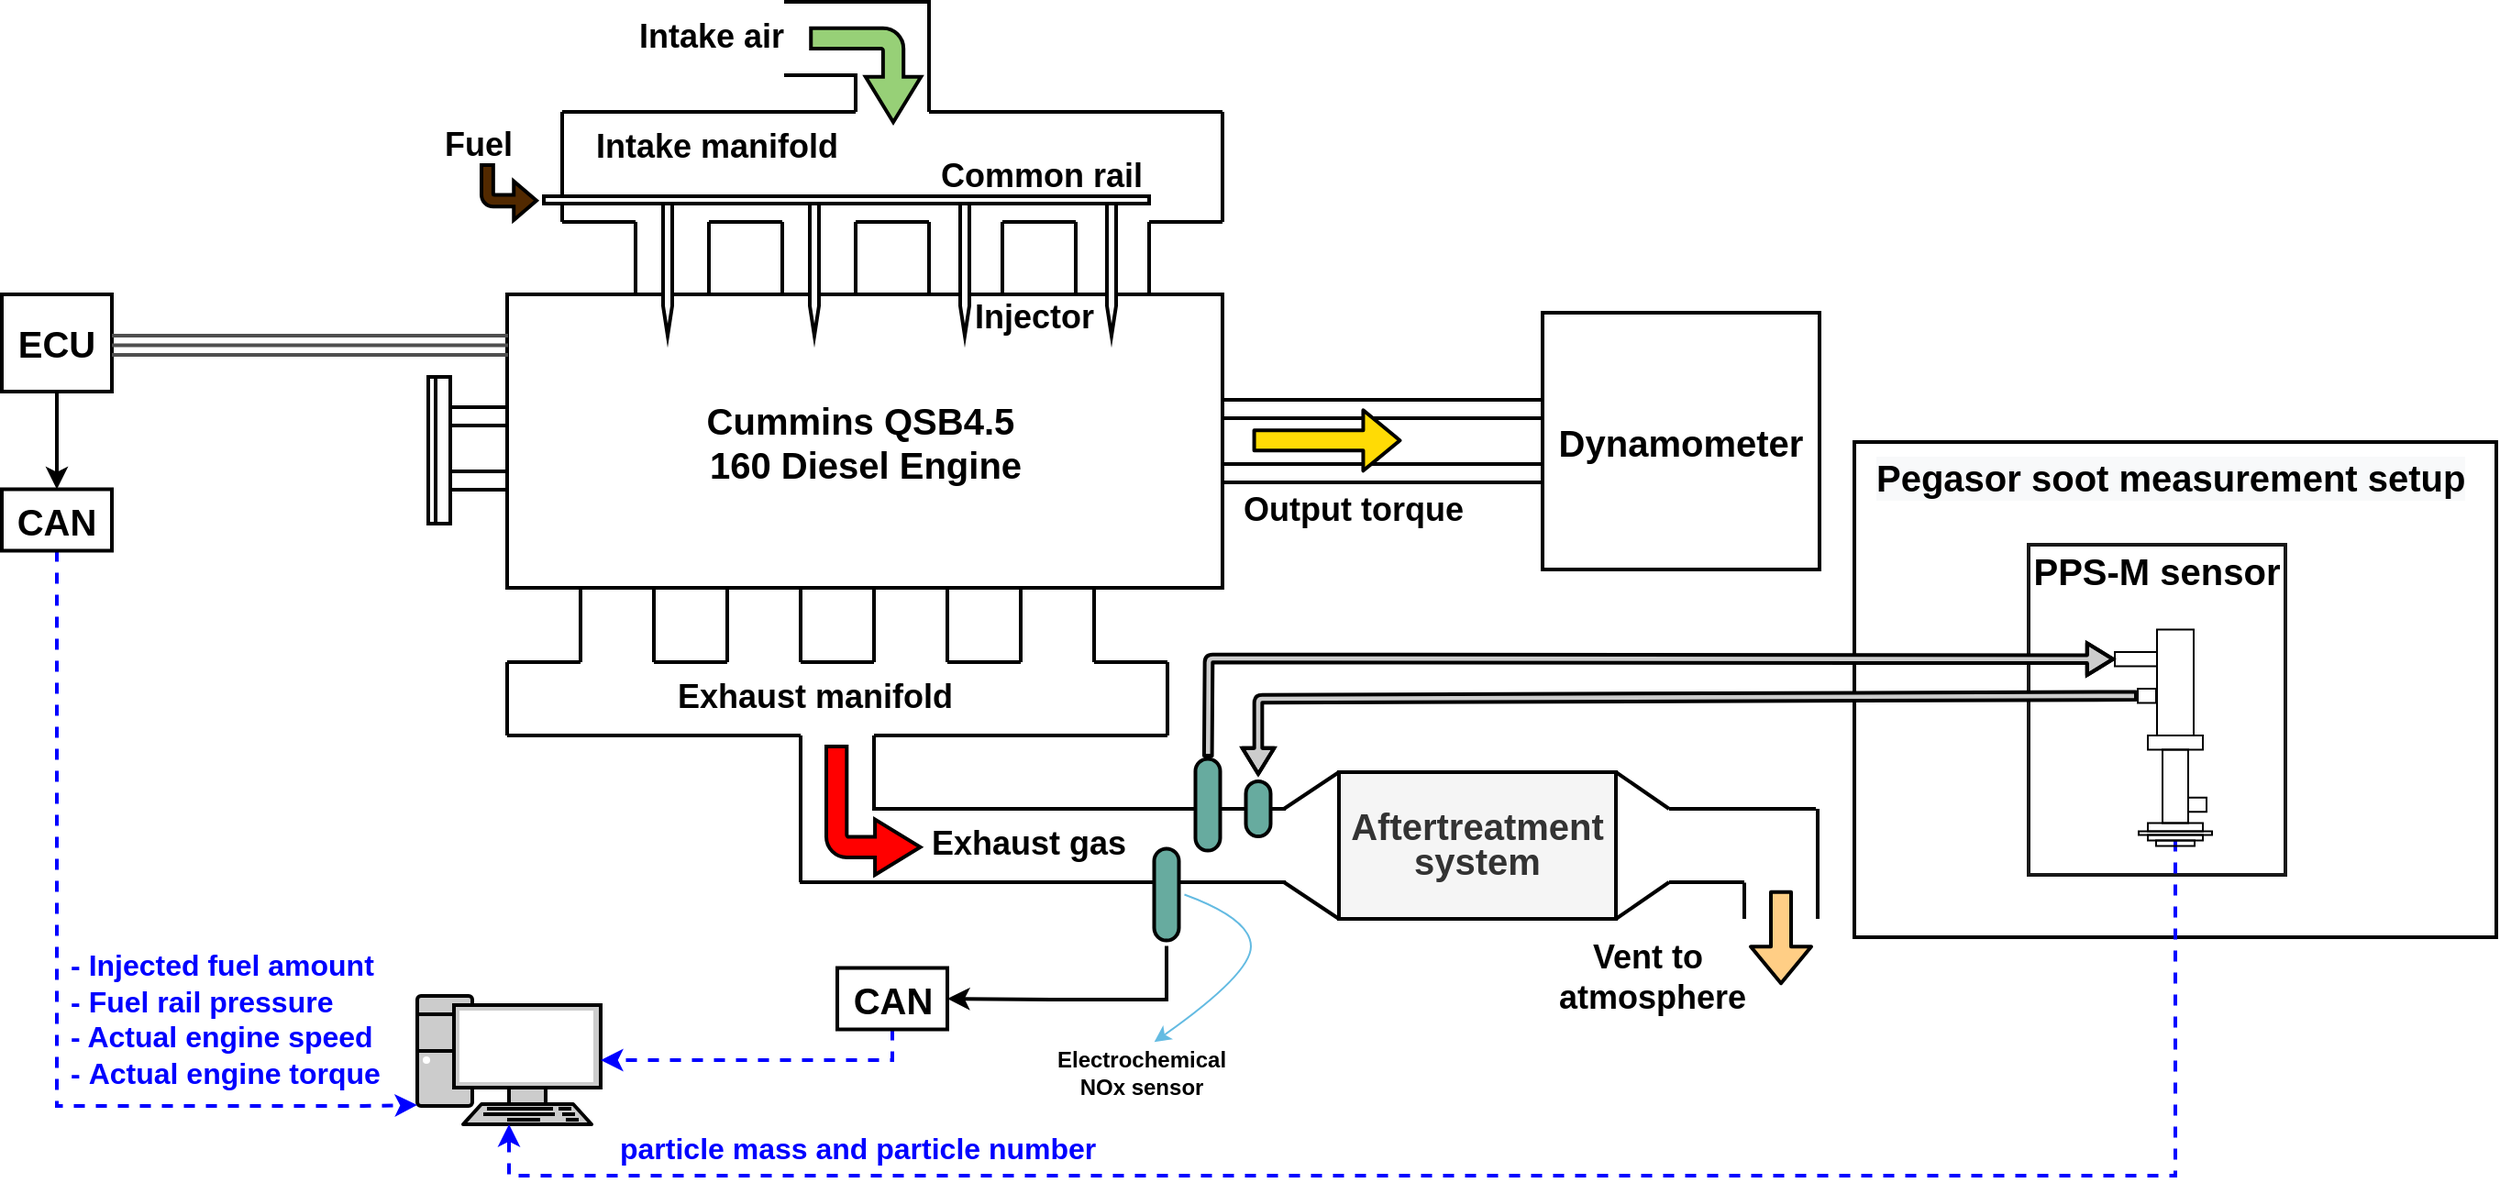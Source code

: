 <mxfile version="14.9.6" type="google"><diagram id="x2cO0kDRDDSuXtjFVu0w" name="Page-1"><mxGraphModel dx="2583" dy="1295" grid="1" gridSize="10" guides="1" tooltips="1" connect="1" arrows="1" fold="1" page="1" pageScale="1" pageWidth="1600" pageHeight="900" math="0" shadow="0"><root><mxCell id="0"/><mxCell id="1" parent="0"/><mxCell id="DI61M7EHUQEwmFabrlDB-1" value="&lt;h1&gt;&lt;br&gt;&lt;/h1&gt;" style="rounded=0;whiteSpace=wrap;html=1;strokeWidth=2;verticalAlign=top;" vertex="1" parent="1"><mxGeometry x="1330" y="490" width="350" height="270" as="geometry"/></mxCell><mxCell id="DI61M7EHUQEwmFabrlDB-2" value="&lt;h1&gt;&lt;br&gt;&lt;/h1&gt;" style="rounded=0;whiteSpace=wrap;html=1;strokeWidth=2;opacity=90;verticalAlign=top;" vertex="1" parent="1"><mxGeometry x="1425" y="546" width="140" height="180" as="geometry"/></mxCell><mxCell id="DI61M7EHUQEwmFabrlDB-4" value="&lt;h1 style=&quot;font-size: 20px&quot;&gt;&lt;b&gt;&lt;span style=&quot;line-height: 115%&quot;&gt;&lt;font style=&quot;font-size: 20px&quot;&gt;Cummins QSB4.5&amp;nbsp;&lt;br&gt;&lt;/font&gt;&lt;/span&gt;&lt;/b&gt;&lt;b&gt;&lt;span style=&quot;line-height: 115%&quot;&gt;&lt;font style=&quot;font-size: 20px&quot;&gt;160 Diesel Engine&lt;/font&gt;&lt;/span&gt;&lt;/b&gt;&lt;/h1&gt;" style="rounded=0;whiteSpace=wrap;html=1;strokeWidth=2;" vertex="1" parent="1"><mxGeometry x="595.5" y="409.5" width="390" height="160" as="geometry"/></mxCell><mxCell id="DI61M7EHUQEwmFabrlDB-5" value="" style="group;strokeWidth=2;strokeColor=none;" vertex="1" connectable="0" parent="1"><mxGeometry x="625.5" y="290" width="360" height="142" as="geometry"/></mxCell><mxCell id="DI61M7EHUQEwmFabrlDB-6" value="" style="endArrow=none;html=1;strokeWidth=2;" edge="1" parent="DI61M7EHUQEwmFabrlDB-5"><mxGeometry width="50" height="50" relative="1" as="geometry"><mxPoint x="80" y="120" as="sourcePoint"/><mxPoint x="80" y="80" as="targetPoint"/></mxGeometry></mxCell><mxCell id="DI61M7EHUQEwmFabrlDB-7" value="" style="endArrow=none;html=1;strokeWidth=2;" edge="1" parent="DI61M7EHUQEwmFabrlDB-5"><mxGeometry width="50" height="50" relative="1" as="geometry"><mxPoint x="120" y="120" as="sourcePoint"/><mxPoint x="120" y="80" as="targetPoint"/></mxGeometry></mxCell><mxCell id="DI61M7EHUQEwmFabrlDB-8" value="" style="endArrow=none;html=1;strokeWidth=2;" edge="1" parent="DI61M7EHUQEwmFabrlDB-5"><mxGeometry width="50" height="50" relative="1" as="geometry"><mxPoint x="160" y="120" as="sourcePoint"/><mxPoint x="160" y="80" as="targetPoint"/></mxGeometry></mxCell><mxCell id="DI61M7EHUQEwmFabrlDB-9" value="" style="endArrow=none;html=1;strokeWidth=2;" edge="1" parent="DI61M7EHUQEwmFabrlDB-5"><mxGeometry width="50" height="50" relative="1" as="geometry"><mxPoint x="200" y="120" as="sourcePoint"/><mxPoint x="200" y="80" as="targetPoint"/></mxGeometry></mxCell><mxCell id="DI61M7EHUQEwmFabrlDB-10" value="" style="endArrow=none;html=1;strokeWidth=2;" edge="1" parent="DI61M7EHUQEwmFabrlDB-5"><mxGeometry width="50" height="50" relative="1" as="geometry"><mxPoint x="240" y="120" as="sourcePoint"/><mxPoint x="240" y="80" as="targetPoint"/></mxGeometry></mxCell><mxCell id="DI61M7EHUQEwmFabrlDB-11" value="" style="endArrow=none;html=1;strokeWidth=2;" edge="1" parent="DI61M7EHUQEwmFabrlDB-5"><mxGeometry width="50" height="50" relative="1" as="geometry"><mxPoint x="280" y="120" as="sourcePoint"/><mxPoint x="280" y="80" as="targetPoint"/></mxGeometry></mxCell><mxCell id="DI61M7EHUQEwmFabrlDB-12" value="" style="endArrow=none;html=1;strokeWidth=2;" edge="1" parent="DI61M7EHUQEwmFabrlDB-5"><mxGeometry width="50" height="50" relative="1" as="geometry"><mxPoint x="320" y="120" as="sourcePoint"/><mxPoint x="320" y="80" as="targetPoint"/></mxGeometry></mxCell><mxCell id="DI61M7EHUQEwmFabrlDB-13" value="" style="endArrow=none;html=1;strokeWidth=2;" edge="1" parent="DI61M7EHUQEwmFabrlDB-5"><mxGeometry width="50" height="50" relative="1" as="geometry"><mxPoint x="240" y="80" as="sourcePoint"/><mxPoint x="280" y="80" as="targetPoint"/></mxGeometry></mxCell><mxCell id="DI61M7EHUQEwmFabrlDB-14" value="" style="endArrow=none;html=1;strokeWidth=2;" edge="1" parent="DI61M7EHUQEwmFabrlDB-5"><mxGeometry width="50" height="50" relative="1" as="geometry"><mxPoint x="160" y="80" as="sourcePoint"/><mxPoint x="200" y="80" as="targetPoint"/></mxGeometry></mxCell><mxCell id="DI61M7EHUQEwmFabrlDB-15" value="" style="endArrow=none;html=1;strokeWidth=2;" edge="1" parent="DI61M7EHUQEwmFabrlDB-5"><mxGeometry width="50" height="50" relative="1" as="geometry"><mxPoint x="80" y="80" as="sourcePoint"/><mxPoint x="120" y="80" as="targetPoint"/></mxGeometry></mxCell><mxCell id="DI61M7EHUQEwmFabrlDB-16" value="" style="endArrow=none;html=1;strokeWidth=2;" edge="1" parent="DI61M7EHUQEwmFabrlDB-5"><mxGeometry width="50" height="50" relative="1" as="geometry"><mxPoint x="320" y="80" as="sourcePoint"/><mxPoint x="360" y="80" as="targetPoint"/></mxGeometry></mxCell><mxCell id="DI61M7EHUQEwmFabrlDB-17" value="" style="endArrow=none;html=1;strokeWidth=2;" edge="1" parent="DI61M7EHUQEwmFabrlDB-5"><mxGeometry width="50" height="50" relative="1" as="geometry"><mxPoint x="360" y="80" as="sourcePoint"/><mxPoint x="360" y="20" as="targetPoint"/></mxGeometry></mxCell><mxCell id="DI61M7EHUQEwmFabrlDB-18" value="" style="endArrow=none;html=1;strokeWidth=2;" edge="1" parent="DI61M7EHUQEwmFabrlDB-5"><mxGeometry width="50" height="50" relative="1" as="geometry"><mxPoint x="40" y="120" as="sourcePoint"/><mxPoint x="40" y="80" as="targetPoint"/></mxGeometry></mxCell><mxCell id="DI61M7EHUQEwmFabrlDB-19" value="" style="endArrow=none;html=1;strokeWidth=2;" edge="1" parent="DI61M7EHUQEwmFabrlDB-5"><mxGeometry width="50" height="50" relative="1" as="geometry"><mxPoint y="80" as="sourcePoint"/><mxPoint y="20" as="targetPoint"/></mxGeometry></mxCell><mxCell id="DI61M7EHUQEwmFabrlDB-20" value="" style="endArrow=none;html=1;strokeWidth=2;" edge="1" parent="DI61M7EHUQEwmFabrlDB-5"><mxGeometry width="50" height="50" relative="1" as="geometry"><mxPoint y="80" as="sourcePoint"/><mxPoint x="40" y="80" as="targetPoint"/></mxGeometry></mxCell><mxCell id="DI61M7EHUQEwmFabrlDB-21" value="" style="endArrow=none;html=1;" edge="1" parent="DI61M7EHUQEwmFabrlDB-5"><mxGeometry width="50" height="50" relative="1" as="geometry"><mxPoint x="40" y="120" as="sourcePoint"/><mxPoint x="80" y="120" as="targetPoint"/></mxGeometry></mxCell><mxCell id="DI61M7EHUQEwmFabrlDB-22" value="" style="endArrow=none;html=1;" edge="1" parent="DI61M7EHUQEwmFabrlDB-5"><mxGeometry width="50" height="50" relative="1" as="geometry"><mxPoint x="120" y="120" as="sourcePoint"/><mxPoint x="160" y="120" as="targetPoint"/></mxGeometry></mxCell><mxCell id="DI61M7EHUQEwmFabrlDB-23" value="" style="endArrow=none;html=1;" edge="1" parent="DI61M7EHUQEwmFabrlDB-5"><mxGeometry width="50" height="50" relative="1" as="geometry"><mxPoint x="200" y="120" as="sourcePoint"/><mxPoint x="240" y="120" as="targetPoint"/></mxGeometry></mxCell><mxCell id="DI61M7EHUQEwmFabrlDB-24" value="" style="endArrow=none;html=1;" edge="1" parent="DI61M7EHUQEwmFabrlDB-5"><mxGeometry width="50" height="50" relative="1" as="geometry"><mxPoint x="280" y="120" as="sourcePoint"/><mxPoint x="320" y="120" as="targetPoint"/></mxGeometry></mxCell><mxCell id="DI61M7EHUQEwmFabrlDB-25" value="" style="endArrow=none;html=1;strokeWidth=2;" edge="1" parent="DI61M7EHUQEwmFabrlDB-5"><mxGeometry width="50" height="50" relative="1" as="geometry"><mxPoint x="160" y="20" as="sourcePoint"/><mxPoint y="20" as="targetPoint"/></mxGeometry></mxCell><mxCell id="DI61M7EHUQEwmFabrlDB-26" value="" style="endArrow=none;html=1;strokeWidth=2;" edge="1" parent="DI61M7EHUQEwmFabrlDB-5"><mxGeometry width="50" height="50" relative="1" as="geometry"><mxPoint x="360" y="20" as="sourcePoint"/><mxPoint x="200" y="20" as="targetPoint"/></mxGeometry></mxCell><mxCell id="DI61M7EHUQEwmFabrlDB-27" value="" style="endArrow=none;html=1;strokeWidth=2;" edge="1" parent="DI61M7EHUQEwmFabrlDB-5"><mxGeometry width="50" height="50" relative="1" as="geometry"><mxPoint x="160" y="20" as="sourcePoint"/><mxPoint x="160" as="targetPoint"/></mxGeometry></mxCell><mxCell id="DI61M7EHUQEwmFabrlDB-28" value="" style="endArrow=none;html=1;strokeWidth=2;" edge="1" parent="DI61M7EHUQEwmFabrlDB-5"><mxGeometry width="50" height="50" relative="1" as="geometry"><mxPoint x="200" y="20" as="sourcePoint"/><mxPoint x="200" y="-40" as="targetPoint"/></mxGeometry></mxCell><mxCell id="DI61M7EHUQEwmFabrlDB-29" value="" style="html=1;shadow=0;dashed=0;align=center;verticalAlign=middle;shape=mxgraph.arrows2.bendArrow;dy=5.58;dx=24.71;notch=0;arrowHead=30.22;rounded=1;strokeColor=#000000;strokeWidth=2;fillColor=#97D077;rotation=90;" vertex="1" parent="DI61M7EHUQEwmFabrlDB-5"><mxGeometry x="140" y="-30" width="51.25" height="60" as="geometry"/></mxCell><mxCell id="DI61M7EHUQEwmFabrlDB-30" value="" style="shape=singleArrow;direction=south;whiteSpace=wrap;html=1;strokeColor=#000000;strokeWidth=2;fillColor=#ffffff;arrowWidth=1;arrowSize=0.226;" vertex="1" parent="DI61M7EHUQEwmFabrlDB-5"><mxGeometry x="55" y="70" width="5" height="72" as="geometry"/></mxCell><mxCell id="DI61M7EHUQEwmFabrlDB-31" value="" style="shape=singleArrow;direction=south;whiteSpace=wrap;html=1;strokeColor=#000000;strokeWidth=2;fillColor=#ffffff;arrowWidth=1;arrowSize=0.226;" vertex="1" parent="DI61M7EHUQEwmFabrlDB-5"><mxGeometry x="135" y="70" width="5" height="72" as="geometry"/></mxCell><mxCell id="DI61M7EHUQEwmFabrlDB-32" value="" style="shape=singleArrow;direction=south;whiteSpace=wrap;html=1;strokeColor=#000000;strokeWidth=2;fillColor=#ffffff;arrowWidth=1;arrowSize=0.226;" vertex="1" parent="DI61M7EHUQEwmFabrlDB-5"><mxGeometry x="217" y="70" width="5" height="72" as="geometry"/></mxCell><mxCell id="DI61M7EHUQEwmFabrlDB-33" value="" style="shape=singleArrow;direction=south;whiteSpace=wrap;html=1;strokeColor=#000000;strokeWidth=2;fillColor=#ffffff;arrowWidth=1;arrowSize=0.226;" vertex="1" parent="DI61M7EHUQEwmFabrlDB-5"><mxGeometry x="297" y="70" width="5" height="72" as="geometry"/></mxCell><mxCell id="DI61M7EHUQEwmFabrlDB-34" value="" style="rounded=0;whiteSpace=wrap;html=1;strokeColor=#000000;strokeWidth=2;fillColor=#ffffff;" vertex="1" parent="DI61M7EHUQEwmFabrlDB-5"><mxGeometry x="-10" y="66" width="330" height="4" as="geometry"/></mxCell><mxCell id="DI61M7EHUQEwmFabrlDB-35" value="&lt;b&gt;&lt;span style=&quot;line-height: 15.333px&quot;&gt;&lt;font style=&quot;font-size: 18px&quot;&gt;Intake manifold&lt;/font&gt;&lt;/span&gt;&lt;/b&gt;" style="text;html=1;strokeColor=none;fillColor=none;align=center;verticalAlign=middle;whiteSpace=wrap;rounded=0;" vertex="1" parent="DI61M7EHUQEwmFabrlDB-5"><mxGeometry x="14.5" y="30" width="140" height="20" as="geometry"/></mxCell><mxCell id="DI61M7EHUQEwmFabrlDB-36" value="&lt;b&gt;&lt;span style=&quot;line-height: 15.333px&quot;&gt;&lt;font style=&quot;font-size: 18px&quot;&gt;Common rail&lt;/font&gt;&lt;/span&gt;&lt;/b&gt;" style="text;html=1;strokeColor=none;fillColor=none;align=center;verticalAlign=middle;whiteSpace=wrap;rounded=0;" vertex="1" parent="DI61M7EHUQEwmFabrlDB-5"><mxGeometry x="191.25" y="46" width="140" height="20" as="geometry"/></mxCell><mxCell id="DI61M7EHUQEwmFabrlDB-37" value="" style="endArrow=none;html=1;strokeWidth=2;" edge="1" parent="1"><mxGeometry width="50" height="50" relative="1" as="geometry"><mxPoint x="1020" y="690.0" as="sourcePoint"/><mxPoint x="794.5" y="690.0" as="targetPoint"/></mxGeometry></mxCell><mxCell id="DI61M7EHUQEwmFabrlDB-38" value="" style="endArrow=none;html=1;strokeWidth=2;" edge="1" parent="1"><mxGeometry width="50" height="50" relative="1" as="geometry"><mxPoint x="1020" y="730.0" as="sourcePoint"/><mxPoint x="755" y="730.0" as="targetPoint"/></mxGeometry></mxCell><mxCell id="DI61M7EHUQEwmFabrlDB-39" value="" style="endArrow=none;html=1;strokeWidth=2;" edge="1" parent="1"><mxGeometry width="50" height="50" relative="1" as="geometry"><mxPoint x="746.5" y="250" as="sourcePoint"/><mxPoint x="826.5" y="250" as="targetPoint"/></mxGeometry></mxCell><mxCell id="DI61M7EHUQEwmFabrlDB-40" value="" style="endArrow=none;html=1;strokeWidth=2;" edge="1" parent="1"><mxGeometry width="50" height="50" relative="1" as="geometry"><mxPoint x="746.5" y="290" as="sourcePoint"/><mxPoint x="786.5" y="290" as="targetPoint"/></mxGeometry></mxCell><mxCell id="DI61M7EHUQEwmFabrlDB-41" value="&lt;h1&gt;&lt;b&gt;&lt;span style=&quot;line-height: 115%&quot;&gt;&lt;font style=&quot;font-size: 20px&quot;&gt;Dynamometer&lt;/font&gt;&lt;/span&gt;&lt;/b&gt;&lt;/h1&gt;" style="rounded=0;whiteSpace=wrap;html=1;strokeWidth=2;" vertex="1" parent="1"><mxGeometry x="1160" y="419.5" width="151" height="140" as="geometry"/></mxCell><mxCell id="DI61M7EHUQEwmFabrlDB-42" value="" style="group" vertex="1" connectable="0" parent="1"><mxGeometry x="985.5" y="462" width="174.5" height="55" as="geometry"/></mxCell><mxCell id="DI61M7EHUQEwmFabrlDB-43" value="" style="rounded=0;whiteSpace=wrap;html=1;strokeColor=#000000;strokeWidth=2;" vertex="1" parent="DI61M7EHUQEwmFabrlDB-42"><mxGeometry y="5" width="174.5" height="45" as="geometry"/></mxCell><mxCell id="DI61M7EHUQEwmFabrlDB-44" value="" style="rounded=0;whiteSpace=wrap;html=1;strokeColor=#000000;strokeWidth=2;fillColor=none;" vertex="1" parent="DI61M7EHUQEwmFabrlDB-42"><mxGeometry y="15" width="174.5" height="25" as="geometry"/></mxCell><mxCell id="DI61M7EHUQEwmFabrlDB-45" value="" style="shape=flexArrow;endArrow=classic;html=1;strokeWidth=2;fillColor=#FFDB05;" edge="1" parent="DI61M7EHUQEwmFabrlDB-42"><mxGeometry width="50" height="50" relative="1" as="geometry"><mxPoint x="16.287" y="27.16" as="sourcePoint"/><mxPoint x="97.72" y="27.16" as="targetPoint"/></mxGeometry></mxCell><mxCell id="DI61M7EHUQEwmFabrlDB-46" value="" style="group" vertex="1" connectable="0" parent="1"><mxGeometry x="564.5" y="462" width="31" height="55" as="geometry"/></mxCell><mxCell id="DI61M7EHUQEwmFabrlDB-47" value="" style="rounded=0;whiteSpace=wrap;html=1;strokeColor=#000000;strokeWidth=2;" vertex="1" parent="DI61M7EHUQEwmFabrlDB-46"><mxGeometry y="9" width="31" height="45" as="geometry"/></mxCell><mxCell id="DI61M7EHUQEwmFabrlDB-48" value="" style="rounded=0;whiteSpace=wrap;html=1;strokeColor=#000000;strokeWidth=2;fillColor=none;" vertex="1" parent="DI61M7EHUQEwmFabrlDB-46"><mxGeometry y="19.0" width="31" height="25" as="geometry"/></mxCell><mxCell id="DI61M7EHUQEwmFabrlDB-49" value="" style="group" vertex="1" connectable="0" parent="1"><mxGeometry x="552.5" y="454.5" width="12" height="80" as="geometry"/></mxCell><mxCell id="DI61M7EHUQEwmFabrlDB-50" value="" style="rounded=0;whiteSpace=wrap;html=1;strokeColor=#000000;strokeWidth=2;fillColor=none;" vertex="1" parent="DI61M7EHUQEwmFabrlDB-49"><mxGeometry width="12" height="80" as="geometry"/></mxCell><mxCell id="DI61M7EHUQEwmFabrlDB-51" value="" style="rounded=0;whiteSpace=wrap;html=1;strokeColor=#000000;strokeWidth=2;fillColor=none;" vertex="1" parent="DI61M7EHUQEwmFabrlDB-49"><mxGeometry width="4" height="80" as="geometry"/></mxCell><mxCell id="DI61M7EHUQEwmFabrlDB-52" value="&lt;p class=&quot;MsoNormal&quot;&gt;&lt;br&gt;&lt;/p&gt;" style="text;html=1;align=center;verticalAlign=middle;resizable=0;points=[];autosize=1;" vertex="1" parent="1"><mxGeometry x="1030.5" y="500" width="20" height="40" as="geometry"/></mxCell><mxCell id="DI61M7EHUQEwmFabrlDB-53" value="&lt;b&gt;&lt;span style=&quot;line-height: 15.333px&quot;&gt;&lt;font style=&quot;font-size: 18px&quot;&gt;Output t&lt;/font&gt;&lt;/span&gt;&lt;/b&gt;&lt;span style=&quot;font-size: 18px&quot;&gt;&lt;b&gt;orque&lt;/b&gt;&lt;/span&gt;" style="text;html=1;strokeColor=none;fillColor=none;align=center;verticalAlign=middle;whiteSpace=wrap;rounded=0;" vertex="1" parent="1"><mxGeometry x="986.5" y="517" width="140" height="20" as="geometry"/></mxCell><mxCell id="DI61M7EHUQEwmFabrlDB-54" value="&lt;b&gt;&lt;span style=&quot;line-height: 15.333px&quot;&gt;&lt;font style=&quot;font-size: 18px&quot;&gt;Intake air&lt;/font&gt;&lt;/span&gt;&lt;/b&gt;" style="text;html=1;strokeColor=none;fillColor=none;align=center;verticalAlign=middle;whiteSpace=wrap;rounded=0;" vertex="1" parent="1"><mxGeometry x="636.5" y="260" width="140" height="20" as="geometry"/></mxCell><mxCell id="DI61M7EHUQEwmFabrlDB-55" value="" style="html=1;shadow=0;dashed=0;align=center;verticalAlign=middle;shape=mxgraph.arrows2.bendArrow;dy=3.21;dx=12.38;notch=0;arrowHead=21.17;rounded=1;strokeColor=#000000;strokeWidth=2;fillColor=#522900;rotation=0;flipV=1;" vertex="1" parent="1"><mxGeometry x="581.5" y="339" width="30" height="30" as="geometry"/></mxCell><mxCell id="DI61M7EHUQEwmFabrlDB-56" value="&lt;b&gt;&lt;span style=&quot;line-height: 15.333px&quot;&gt;&lt;font style=&quot;font-size: 18px&quot;&gt;Fuel&lt;/font&gt;&lt;/span&gt;&lt;/b&gt;" style="text;html=1;strokeColor=none;fillColor=none;align=center;verticalAlign=middle;whiteSpace=wrap;rounded=0;" vertex="1" parent="1"><mxGeometry x="510" y="319" width="140" height="20" as="geometry"/></mxCell><mxCell id="DI61M7EHUQEwmFabrlDB-57" value="&lt;span style=&quot;font-size: 18px&quot;&gt;&lt;b&gt;Injector&lt;/b&gt;&lt;/span&gt;" style="text;html=1;strokeColor=none;fillColor=none;align=center;verticalAlign=middle;whiteSpace=wrap;rounded=0;" vertex="1" parent="1"><mxGeometry x="812.5" y="412" width="140" height="20" as="geometry"/></mxCell><mxCell id="DI61M7EHUQEwmFabrlDB-58" style="edgeStyle=orthogonalEdgeStyle;rounded=0;orthogonalLoop=1;jettySize=auto;html=1;exitX=0.5;exitY=1;exitDx=0;exitDy=0;entryX=0.5;entryY=0;entryDx=0;entryDy=0;strokeWidth=2;" edge="1" parent="1" source="DI61M7EHUQEwmFabrlDB-60" target="DI61M7EHUQEwmFabrlDB-64"><mxGeometry relative="1" as="geometry"/></mxCell><mxCell id="DI61M7EHUQEwmFabrlDB-60" value="&lt;h1&gt;&lt;b&gt;&lt;span style=&quot;line-height: 115%&quot;&gt;&lt;font style=&quot;font-size: 20px&quot;&gt;ECU&lt;/font&gt;&lt;/span&gt;&lt;/b&gt;&lt;/h1&gt;" style="rounded=0;whiteSpace=wrap;html=1;strokeWidth=2;" vertex="1" parent="1"><mxGeometry x="320" y="409.5" width="60" height="53" as="geometry"/></mxCell><mxCell id="DI61M7EHUQEwmFabrlDB-61" value="" style="verticalLabelPosition=bottom;shadow=0;dashed=0;align=center;html=1;verticalAlign=top;shape=mxgraph.electrical.transmission.3_line_bus;strokeWidth=2;strokeColor=#4F4F4F;" vertex="1" parent="1"><mxGeometry x="380" y="432" width="216" height="10.5" as="geometry"/></mxCell><mxCell id="DI61M7EHUQEwmFabrlDB-62" value="" style="fontColor=#0066CC;verticalAlign=top;verticalLabelPosition=bottom;labelPosition=center;align=center;html=1;outlineConnect=0;fillColor=#CCCCCC;strokeColor=#000000;gradientColor=none;gradientDirection=north;strokeWidth=2;shape=mxgraph.networks.pc;" vertex="1" parent="1"><mxGeometry x="546.5" y="792" width="100" height="70" as="geometry"/></mxCell><mxCell id="DI61M7EHUQEwmFabrlDB-63" style="edgeStyle=orthogonalEdgeStyle;rounded=0;orthogonalLoop=1;jettySize=auto;html=1;exitX=0.5;exitY=1;exitDx=0;exitDy=0;strokeWidth=2;fillColor=#FFCE85;dashed=1;entryX=0;entryY=0.85;entryDx=0;entryDy=0;entryPerimeter=0;strokeColor=#0000FF;" edge="1" parent="1" source="DI61M7EHUQEwmFabrlDB-64" target="DI61M7EHUQEwmFabrlDB-62"><mxGeometry relative="1" as="geometry"><mxPoint x="478" y="825.75" as="targetPoint"/><Array as="points"><mxPoint x="350" y="852"/><mxPoint x="517" y="852"/></Array></mxGeometry></mxCell><mxCell id="DI61M7EHUQEwmFabrlDB-64" value="&lt;h1&gt;&lt;b&gt;&lt;span style=&quot;line-height: 115%&quot;&gt;&lt;font style=&quot;font-size: 20px&quot;&gt;CAN&lt;/font&gt;&lt;/span&gt;&lt;/b&gt;&lt;/h1&gt;" style="rounded=0;whiteSpace=wrap;html=1;strokeWidth=2;" vertex="1" parent="1"><mxGeometry x="320" y="515.75" width="60" height="33.5" as="geometry"/></mxCell><mxCell id="DI61M7EHUQEwmFabrlDB-65" value="" style="endArrow=none;html=1;strokeWidth=2;" edge="1" parent="1"><mxGeometry width="50" height="50" relative="1" as="geometry"><mxPoint x="1049" y="670.0" as="sourcePoint"/><mxPoint x="1019" y="690.0" as="targetPoint"/></mxGeometry></mxCell><mxCell id="DI61M7EHUQEwmFabrlDB-66" value="" style="endArrow=none;html=1;strokeWidth=2;" edge="1" parent="1"><mxGeometry width="50" height="50" relative="1" as="geometry"><mxPoint x="1049" y="750.0" as="sourcePoint"/><mxPoint x="1019" y="730.0" as="targetPoint"/></mxGeometry></mxCell><mxCell id="DI61M7EHUQEwmFabrlDB-67" value="&lt;h3&gt;&lt;b&gt;&lt;span style=&quot;line-height: 115%&quot;&gt;&lt;font style=&quot;font-size: 20px&quot;&gt;Aftertreatment&lt;br&gt;&lt;/font&gt;&lt;/span&gt;&lt;/b&gt;&lt;b&gt;&lt;span style=&quot;line-height: 115%&quot;&gt;&lt;font style=&quot;font-size: 20px&quot;&gt;system&lt;/font&gt;&lt;/span&gt;&lt;/b&gt;&lt;/h3&gt;" style="rounded=0;whiteSpace=wrap;html=1;strokeWidth=2;fillColor=#f5f5f5;strokeColor=#000000;fontColor=#333333;" vertex="1" parent="1"><mxGeometry x="1049" y="670" width="151" height="80" as="geometry"/></mxCell><mxCell id="DI61M7EHUQEwmFabrlDB-68" value="" style="endArrow=none;html=1;strokeWidth=2;" edge="1" parent="1"><mxGeometry width="50" height="50" relative="1" as="geometry"><mxPoint x="1309" y="690.0" as="sourcePoint"/><mxPoint x="1229" y="690.0" as="targetPoint"/></mxGeometry></mxCell><mxCell id="DI61M7EHUQEwmFabrlDB-69" value="" style="endArrow=none;html=1;strokeWidth=2;exitX=1;exitY=0;exitDx=0;exitDy=0;" edge="1" parent="1" source="DI61M7EHUQEwmFabrlDB-67"><mxGeometry width="50" height="50" relative="1" as="geometry"><mxPoint x="1059" y="680" as="sourcePoint"/><mxPoint x="1229" y="690.0" as="targetPoint"/></mxGeometry></mxCell><mxCell id="DI61M7EHUQEwmFabrlDB-70" value="" style="endArrow=none;html=1;strokeWidth=2;" edge="1" parent="1"><mxGeometry width="50" height="50" relative="1" as="geometry"><mxPoint x="1270" y="730.0" as="sourcePoint"/><mxPoint x="1229" y="730.0" as="targetPoint"/></mxGeometry></mxCell><mxCell id="DI61M7EHUQEwmFabrlDB-71" value="" style="endArrow=none;html=1;strokeWidth=2;exitX=1;exitY=1;exitDx=0;exitDy=0;" edge="1" parent="1" source="DI61M7EHUQEwmFabrlDB-67"><mxGeometry width="50" height="50" relative="1" as="geometry"><mxPoint x="1210" y="680" as="sourcePoint"/><mxPoint x="1229" y="730.0" as="targetPoint"/></mxGeometry></mxCell><mxCell id="DI61M7EHUQEwmFabrlDB-72" value="" style="shape=flexArrow;endArrow=classic;html=1;strokeWidth=2;fillColor=#FFCE85;" edge="1" parent="1"><mxGeometry width="50" height="50" relative="1" as="geometry"><mxPoint x="1290" y="734.4" as="sourcePoint"/><mxPoint x="1290" y="786.11" as="targetPoint"/></mxGeometry></mxCell><mxCell id="DI61M7EHUQEwmFabrlDB-73" value="&lt;span style=&quot;font-size: 18px&quot;&gt;&lt;b&gt;Vent to&amp;nbsp;&lt;br&gt;atmosphere&lt;br&gt;&lt;/b&gt;&lt;/span&gt;" style="text;html=1;strokeColor=none;fillColor=none;align=center;verticalAlign=middle;whiteSpace=wrap;rounded=0;" vertex="1" parent="1"><mxGeometry x="1150" y="772" width="140" height="20" as="geometry"/></mxCell><mxCell id="DI61M7EHUQEwmFabrlDB-74" value="" style="endArrow=none;html=1;strokeWidth=2;" edge="1" parent="1"><mxGeometry width="50" height="50" relative="1" as="geometry"><mxPoint x="875.5" y="570" as="sourcePoint"/><mxPoint x="875.5" y="610.0" as="targetPoint"/></mxGeometry></mxCell><mxCell id="DI61M7EHUQEwmFabrlDB-75" value="" style="endArrow=none;html=1;strokeWidth=2;" edge="1" parent="1"><mxGeometry width="50" height="50" relative="1" as="geometry"><mxPoint x="835.5" y="570" as="sourcePoint"/><mxPoint x="835.5" y="610.0" as="targetPoint"/></mxGeometry></mxCell><mxCell id="DI61M7EHUQEwmFabrlDB-76" value="" style="endArrow=none;html=1;strokeWidth=2;" edge="1" parent="1"><mxGeometry width="50" height="50" relative="1" as="geometry"><mxPoint x="795.5" y="570" as="sourcePoint"/><mxPoint x="795.5" y="610.0" as="targetPoint"/></mxGeometry></mxCell><mxCell id="DI61M7EHUQEwmFabrlDB-77" value="" style="endArrow=none;html=1;strokeWidth=2;" edge="1" parent="1"><mxGeometry width="50" height="50" relative="1" as="geometry"><mxPoint x="755.5" y="570" as="sourcePoint"/><mxPoint x="755.5" y="610.0" as="targetPoint"/></mxGeometry></mxCell><mxCell id="DI61M7EHUQEwmFabrlDB-78" value="" style="endArrow=none;html=1;strokeWidth=2;" edge="1" parent="1"><mxGeometry width="50" height="50" relative="1" as="geometry"><mxPoint x="715.5" y="570" as="sourcePoint"/><mxPoint x="715.5" y="610.0" as="targetPoint"/></mxGeometry></mxCell><mxCell id="DI61M7EHUQEwmFabrlDB-79" value="" style="endArrow=none;html=1;strokeWidth=2;" edge="1" parent="1"><mxGeometry width="50" height="50" relative="1" as="geometry"><mxPoint x="675.5" y="570" as="sourcePoint"/><mxPoint x="675.5" y="610.0" as="targetPoint"/></mxGeometry></mxCell><mxCell id="DI61M7EHUQEwmFabrlDB-80" value="" style="endArrow=none;html=1;strokeWidth=2;" edge="1" parent="1"><mxGeometry width="50" height="50" relative="1" as="geometry"><mxPoint x="635.5" y="570" as="sourcePoint"/><mxPoint x="635.5" y="610.0" as="targetPoint"/></mxGeometry></mxCell><mxCell id="DI61M7EHUQEwmFabrlDB-81" value="" style="endArrow=none;html=1;strokeWidth=2;" edge="1" parent="1"><mxGeometry width="50" height="50" relative="1" as="geometry"><mxPoint x="715.5" y="610.0" as="sourcePoint"/><mxPoint x="675.5" y="610.0" as="targetPoint"/></mxGeometry></mxCell><mxCell id="DI61M7EHUQEwmFabrlDB-82" value="" style="endArrow=none;html=1;strokeWidth=2;" edge="1" parent="1"><mxGeometry width="50" height="50" relative="1" as="geometry"><mxPoint x="795.5" y="610.0" as="sourcePoint"/><mxPoint x="755.5" y="610.0" as="targetPoint"/></mxGeometry></mxCell><mxCell id="DI61M7EHUQEwmFabrlDB-83" value="" style="endArrow=none;html=1;strokeWidth=2;" edge="1" parent="1"><mxGeometry width="50" height="50" relative="1" as="geometry"><mxPoint x="875.5" y="610.0" as="sourcePoint"/><mxPoint x="835.5" y="610.0" as="targetPoint"/></mxGeometry></mxCell><mxCell id="DI61M7EHUQEwmFabrlDB-84" value="" style="endArrow=none;html=1;strokeWidth=2;" edge="1" parent="1"><mxGeometry width="50" height="50" relative="1" as="geometry"><mxPoint x="635.5" y="610.0" as="sourcePoint"/><mxPoint x="595.5" y="610.0" as="targetPoint"/></mxGeometry></mxCell><mxCell id="DI61M7EHUQEwmFabrlDB-85" value="" style="endArrow=none;html=1;strokeWidth=2;" edge="1" parent="1"><mxGeometry width="50" height="50" relative="1" as="geometry"><mxPoint x="595.5" y="610.0" as="sourcePoint"/><mxPoint x="595.5" y="650.0" as="targetPoint"/></mxGeometry></mxCell><mxCell id="DI61M7EHUQEwmFabrlDB-86" value="" style="endArrow=none;html=1;strokeWidth=2;" edge="1" parent="1"><mxGeometry width="50" height="50" relative="1" as="geometry"><mxPoint x="915.5" y="570" as="sourcePoint"/><mxPoint x="915.5" y="610.0" as="targetPoint"/></mxGeometry></mxCell><mxCell id="DI61M7EHUQEwmFabrlDB-87" value="" style="endArrow=none;html=1;strokeWidth=2;" edge="1" parent="1"><mxGeometry width="50" height="50" relative="1" as="geometry"><mxPoint x="955.5" y="610.0" as="sourcePoint"/><mxPoint x="955.5" y="650.0" as="targetPoint"/></mxGeometry></mxCell><mxCell id="DI61M7EHUQEwmFabrlDB-88" value="" style="endArrow=none;html=1;strokeWidth=2;" edge="1" parent="1"><mxGeometry width="50" height="50" relative="1" as="geometry"><mxPoint x="955.5" y="610.0" as="sourcePoint"/><mxPoint x="915.5" y="610.0" as="targetPoint"/></mxGeometry></mxCell><mxCell id="DI61M7EHUQEwmFabrlDB-89" value="" style="endArrow=none;html=1;" edge="1" parent="1"><mxGeometry width="50" height="50" relative="1" as="geometry"><mxPoint x="915.5" y="570" as="sourcePoint"/><mxPoint x="875.5" y="570" as="targetPoint"/></mxGeometry></mxCell><mxCell id="DI61M7EHUQEwmFabrlDB-90" value="" style="endArrow=none;html=1;" edge="1" parent="1"><mxGeometry width="50" height="50" relative="1" as="geometry"><mxPoint x="835.5" y="570" as="sourcePoint"/><mxPoint x="795.5" y="570" as="targetPoint"/></mxGeometry></mxCell><mxCell id="DI61M7EHUQEwmFabrlDB-91" value="" style="endArrow=none;html=1;" edge="1" parent="1"><mxGeometry width="50" height="50" relative="1" as="geometry"><mxPoint x="755.5" y="570" as="sourcePoint"/><mxPoint x="715.5" y="570" as="targetPoint"/></mxGeometry></mxCell><mxCell id="DI61M7EHUQEwmFabrlDB-92" value="" style="endArrow=none;html=1;" edge="1" parent="1"><mxGeometry width="50" height="50" relative="1" as="geometry"><mxPoint x="675.5" y="570" as="sourcePoint"/><mxPoint x="635.5" y="570" as="targetPoint"/></mxGeometry></mxCell><mxCell id="DI61M7EHUQEwmFabrlDB-93" value="" style="endArrow=none;html=1;strokeWidth=2;" edge="1" parent="1"><mxGeometry width="50" height="50" relative="1" as="geometry"><mxPoint x="795.5" y="650.0" as="sourcePoint"/><mxPoint x="955.5" y="650.0" as="targetPoint"/></mxGeometry></mxCell><mxCell id="DI61M7EHUQEwmFabrlDB-94" value="" style="endArrow=none;html=1;strokeWidth=2;" edge="1" parent="1"><mxGeometry width="50" height="50" relative="1" as="geometry"><mxPoint x="595.5" y="650.0" as="sourcePoint"/><mxPoint x="755.5" y="650.0" as="targetPoint"/></mxGeometry></mxCell><mxCell id="DI61M7EHUQEwmFabrlDB-95" value="" style="endArrow=none;html=1;strokeWidth=2;" edge="1" parent="1"><mxGeometry width="50" height="50" relative="1" as="geometry"><mxPoint x="795.5" y="650.0" as="sourcePoint"/><mxPoint x="795.5" y="690.0" as="targetPoint"/></mxGeometry></mxCell><mxCell id="DI61M7EHUQEwmFabrlDB-96" value="" style="endArrow=none;html=1;strokeWidth=2;" edge="1" parent="1"><mxGeometry width="50" height="50" relative="1" as="geometry"><mxPoint x="755.5" y="650.0" as="sourcePoint"/><mxPoint x="755.5" y="730.0" as="targetPoint"/></mxGeometry></mxCell><mxCell id="DI61M7EHUQEwmFabrlDB-97" value="" style="html=1;shadow=0;dashed=0;align=center;verticalAlign=middle;shape=mxgraph.arrows2.bendArrow;dy=5.58;dx=24.71;notch=0;arrowHead=30.22;rounded=1;strokeColor=#000000;strokeWidth=2;fillColor=#FF0000;rotation=0;direction=west;flipH=1;" vertex="1" parent="1"><mxGeometry x="769.5" y="656" width="51.25" height="70" as="geometry"/></mxCell><mxCell id="DI61M7EHUQEwmFabrlDB-98" value="&lt;b&gt;&lt;span style=&quot;line-height: 15.333px&quot;&gt;&lt;font style=&quot;font-size: 18px&quot;&gt;Exhaust gas&lt;/font&gt;&lt;/span&gt;&lt;/b&gt;" style="text;html=1;strokeColor=none;fillColor=none;align=center;verticalAlign=middle;whiteSpace=wrap;rounded=0;" vertex="1" parent="1"><mxGeometry x="810" y="700" width="140" height="20" as="geometry"/></mxCell><mxCell id="DI61M7EHUQEwmFabrlDB-99" value="&lt;b&gt;&lt;span style=&quot;line-height: 15.333px&quot;&gt;&lt;font style=&quot;font-size: 18px&quot;&gt;Exhaust manifold&lt;/font&gt;&lt;/span&gt;&lt;/b&gt;" style="text;html=1;strokeColor=none;fillColor=none;align=center;verticalAlign=middle;whiteSpace=wrap;rounded=0;" vertex="1" parent="1"><mxGeometry x="685.5" y="620" width="154.5" height="20" as="geometry"/></mxCell><mxCell id="DI61M7EHUQEwmFabrlDB-100" value="&lt;h4 style=&quot;text-align: left ; margin-bottom: 0.0pt ; font-size: 16px&quot;&gt;&lt;font color=&quot;#0000ff&quot;&gt;&lt;b&gt;&lt;span style=&quot;line-height: 18.4px&quot;&gt;- Injected fuel amount&lt;/span&gt;&lt;/b&gt;&lt;br&gt;&lt;b&gt;&lt;span style=&quot;line-height: 18.4px&quot;&gt;- Fuel rail pressure&lt;/span&gt;&lt;/b&gt;&lt;br&gt;&lt;b&gt;&lt;span style=&quot;line-height: 18.4px&quot;&gt;- Actual engine speed&lt;/span&gt;&lt;/b&gt;&lt;br&gt;-&amp;nbsp;&lt;b&gt;&lt;span style=&quot;line-height: 18.4px&quot;&gt;Actual engine torque&lt;/span&gt;&lt;/b&gt;&lt;/font&gt;&lt;/h4&gt;" style="text;html=1;strokeColor=none;fillColor=none;align=center;verticalAlign=middle;whiteSpace=wrap;rounded=0;" vertex="1" parent="1"><mxGeometry x="336.5" y="743.5" width="210" height="100" as="geometry"/></mxCell><mxCell id="DI61M7EHUQEwmFabrlDB-101" value="&lt;h1&gt;&lt;br&gt;&lt;/h1&gt;" style="rounded=1;whiteSpace=wrap;html=1;strokeWidth=2;perimeterSpacing=3;rotation=90;shadow=0;arcSize=50;fillColor=#67AB9F;" vertex="1" parent="1"><mxGeometry x="952.5" y="681" width="50" height="13.5" as="geometry"/></mxCell><mxCell id="DI61M7EHUQEwmFabrlDB-102" value="&lt;h4 style=&quot;margin-bottom: 0.0pt ; font-size: 16px&quot;&gt;&lt;/h4&gt;&lt;font color=&quot;#0000ff&quot;&gt;&lt;span style=&quot;font-size: 16px&quot;&gt;&lt;b&gt;particle mass and particle number&lt;/b&gt;&lt;/span&gt;&lt;/font&gt;" style="text;html=1;align=left;verticalAlign=middle;resizable=0;points=[];autosize=1;" vertex="1" parent="1"><mxGeometry x="655.13" y="843.5" width="280" height="40" as="geometry"/></mxCell><mxCell id="DI61M7EHUQEwmFabrlDB-123" style="edgeStyle=orthogonalEdgeStyle;rounded=0;orthogonalLoop=1;jettySize=auto;html=1;strokeWidth=2;fillColor=#FFCE85;dashed=1;entryX=0.5;entryY=1;entryDx=0;entryDy=0;entryPerimeter=0;strokeColor=#0000FF;exitX=0.5;exitY=0;exitDx=0;exitDy=0;" edge="1" parent="1" source="DI61M7EHUQEwmFabrlDB-139" target="DI61M7EHUQEwmFabrlDB-62"><mxGeometry relative="1" as="geometry"><mxPoint x="527" y="861.5" as="targetPoint"/><Array as="points"><mxPoint x="1505" y="890"/><mxPoint x="597" y="890"/></Array><mxPoint x="1670" y="830" as="sourcePoint"/></mxGeometry></mxCell><mxCell id="DI61M7EHUQEwmFabrlDB-124" value="&lt;h1&gt;&lt;br&gt;&lt;/h1&gt;" style="rounded=1;whiteSpace=wrap;html=1;strokeWidth=2;perimeterSpacing=3;rotation=90;shadow=0;arcSize=50;fillColor=#67AB9F;" vertex="1" parent="1"><mxGeometry x="990" y="683.25" width="30" height="13.5" as="geometry"/></mxCell><mxCell id="DI61M7EHUQEwmFabrlDB-125" value="&lt;h1 style=&quot;color: rgb(0 , 0 , 0) ; font-family: &amp;#34;helvetica&amp;#34; ; font-style: normal ; letter-spacing: normal ; text-align: center ; text-indent: 0px ; text-transform: none ; word-spacing: 0px ; background-color: rgb(248 , 249 , 250)&quot;&gt;&lt;span style=&quot;font-size: 20px&quot;&gt;Pegasor soot measurement setup&lt;/span&gt;&lt;/h1&gt;" style="text;whiteSpace=wrap;html=1;fontSize=10;" vertex="1" parent="1"><mxGeometry x="1340" y="477.75" width="340" height="50" as="geometry"/></mxCell><mxCell id="DI61M7EHUQEwmFabrlDB-126" value="" style="endArrow=none;html=1;strokeWidth=2;" edge="1" parent="1"><mxGeometry width="50" height="50" relative="1" as="geometry"><mxPoint x="1310" y="750.0" as="sourcePoint"/><mxPoint x="1310" y="690.0" as="targetPoint"/></mxGeometry></mxCell><mxCell id="DI61M7EHUQEwmFabrlDB-127" value="" style="endArrow=none;html=1;strokeWidth=2;" edge="1" parent="1"><mxGeometry width="50" height="50" relative="1" as="geometry"><mxPoint x="1270" y="750.0" as="sourcePoint"/><mxPoint x="1270" y="730.25" as="targetPoint"/></mxGeometry></mxCell><mxCell id="DI61M7EHUQEwmFabrlDB-129" value="" style="shape=flexArrow;endArrow=classic;html=1;strokeWidth=2;exitX=0.041;exitY=0.494;exitDx=0;exitDy=0;width=3.333;endSize=4.036;endWidth=11.019;entryX=0;entryY=0.5;entryDx=0;entryDy=0;fillColor=#CCCCCC;exitPerimeter=0;" edge="1" parent="1" source="DI61M7EHUQEwmFabrlDB-101" target="DI61M7EHUQEwmFabrlDB-140"><mxGeometry width="50" height="50" relative="1" as="geometry"><mxPoint x="1570" y="608.37" as="sourcePoint"/><mxPoint x="1601.68" y="611.68" as="targetPoint"/><Array as="points"><mxPoint x="978" y="608"/></Array></mxGeometry></mxCell><mxCell id="DI61M7EHUQEwmFabrlDB-132" value="" style="rounded=0;whiteSpace=wrap;html=1;fontSize=10;strokeWidth=1;fillColor=none;verticalAlign=top;" vertex="1" parent="1"><mxGeometry x="1495" y="592.25" width="20" height="57.75" as="geometry"/></mxCell><mxCell id="DI61M7EHUQEwmFabrlDB-133" value="" style="rounded=0;whiteSpace=wrap;html=1;fontSize=10;strokeWidth=1;fillColor=none;verticalAlign=top;" vertex="1" parent="1"><mxGeometry x="1490" y="650" width="30" height="7.75" as="geometry"/></mxCell><mxCell id="DI61M7EHUQEwmFabrlDB-134" value="" style="rounded=0;whiteSpace=wrap;html=1;fontSize=10;strokeWidth=1;fillColor=none;verticalAlign=top;" vertex="1" parent="1"><mxGeometry x="1498" y="657.75" width="14" height="40" as="geometry"/></mxCell><mxCell id="DI61M7EHUQEwmFabrlDB-135" value="" style="rounded=0;whiteSpace=wrap;html=1;fontSize=10;strokeWidth=1;fillColor=none;verticalAlign=top;" vertex="1" parent="1"><mxGeometry x="1490" y="697.75" width="30" height="4.5" as="geometry"/></mxCell><mxCell id="DI61M7EHUQEwmFabrlDB-136" value="" style="rounded=0;whiteSpace=wrap;html=1;fontSize=10;strokeWidth=1;fillColor=none;verticalAlign=top;" vertex="1" parent="1"><mxGeometry x="1485" y="702.25" width="40" height="2" as="geometry"/></mxCell><mxCell id="DI61M7EHUQEwmFabrlDB-137" value="" style="rounded=0;whiteSpace=wrap;html=1;fontSize=10;strokeWidth=1;fillColor=none;verticalAlign=top;" vertex="1" parent="1"><mxGeometry x="1490" y="704.25" width="30" height="3" as="geometry"/></mxCell><mxCell id="DI61M7EHUQEwmFabrlDB-139" value="" style="rounded=0;whiteSpace=wrap;html=1;fontSize=10;strokeWidth=1;fillColor=none;verticalAlign=top;" vertex="1" parent="1"><mxGeometry x="1494.5" y="707.25" width="21" height="3" as="geometry"/></mxCell><mxCell id="DI61M7EHUQEwmFabrlDB-140" value="" style="rounded=0;whiteSpace=wrap;html=1;fontSize=10;strokeWidth=1;fillColor=none;verticalAlign=top;" vertex="1" parent="1"><mxGeometry x="1472" y="604.5" width="23" height="7.75" as="geometry"/></mxCell><mxCell id="DI61M7EHUQEwmFabrlDB-141" value="" style="rounded=0;whiteSpace=wrap;html=1;fontSize=10;strokeWidth=1;fillColor=none;verticalAlign=top;" vertex="1" parent="1"><mxGeometry x="1484.5" y="624.5" width="10" height="7.75" as="geometry"/></mxCell><mxCell id="DI61M7EHUQEwmFabrlDB-143" value="PPS-M sensor" style="text;html=1;strokeColor=none;fillColor=none;align=center;verticalAlign=middle;whiteSpace=wrap;rounded=0;labelBackgroundColor=none;fontSize=20;fontStyle=1" vertex="1" parent="1"><mxGeometry x="1410" y="549.5" width="170" height="20" as="geometry"/></mxCell><mxCell id="DI61M7EHUQEwmFabrlDB-144" value="" style="rounded=0;whiteSpace=wrap;html=1;fontSize=10;strokeWidth=1;fillColor=none;verticalAlign=top;" vertex="1" parent="1"><mxGeometry x="1512" y="683.88" width="10" height="7.75" as="geometry"/></mxCell><mxCell id="DI61M7EHUQEwmFabrlDB-153" style="edgeStyle=orthogonalEdgeStyle;rounded=0;orthogonalLoop=1;jettySize=auto;html=1;exitX=1;exitY=0.5;exitDx=0;exitDy=0;entryX=1;entryY=0.5;entryDx=0;entryDy=0;strokeWidth=2;" edge="1" parent="1" source="DI61M7EHUQEwmFabrlDB-149" target="DI61M7EHUQEwmFabrlDB-152"><mxGeometry relative="1" as="geometry"><Array as="points"><mxPoint x="955" y="794"/><mxPoint x="892" y="794"/></Array></mxGeometry></mxCell><mxCell id="DI61M7EHUQEwmFabrlDB-149" value="&lt;h1&gt;&lt;br&gt;&lt;/h1&gt;" style="rounded=1;whiteSpace=wrap;html=1;strokeWidth=2;perimeterSpacing=3;rotation=90;shadow=0;arcSize=50;fillColor=#67AB9F;" vertex="1" parent="1"><mxGeometry x="930" y="730" width="50" height="13.5" as="geometry"/></mxCell><mxCell id="DI61M7EHUQEwmFabrlDB-150" style="edgeStyle=orthogonalEdgeStyle;rounded=0;orthogonalLoop=1;jettySize=auto;html=1;strokeWidth=2;fillColor=#FFCE85;dashed=1;entryX=1;entryY=0.5;entryDx=0;entryDy=0;entryPerimeter=0;strokeColor=#0000FF;exitX=0.5;exitY=1;exitDx=0;exitDy=0;" edge="1" parent="1" source="DI61M7EHUQEwmFabrlDB-152" target="DI61M7EHUQEwmFabrlDB-62"><mxGeometry relative="1" as="geometry"><mxPoint x="190" y="964" as="targetPoint"/><Array as="points"><mxPoint x="806" y="827"/></Array><mxPoint x="1282" y="862" as="sourcePoint"/></mxGeometry></mxCell><mxCell id="DI61M7EHUQEwmFabrlDB-151" value="" style="shape=flexArrow;endArrow=classic;html=1;strokeWidth=2;exitX=0;exitY=0.5;exitDx=0;exitDy=0;width=3.333;endSize=4.036;endWidth=11.019;entryX=0;entryY=0.5;entryDx=0;entryDy=0;fillColor=#CCCCCC;" edge="1" parent="1" source="DI61M7EHUQEwmFabrlDB-141" target="DI61M7EHUQEwmFabrlDB-124"><mxGeometry width="50" height="50" relative="1" as="geometry"><mxPoint x="987.617" y="672.046" as="sourcePoint"/><mxPoint x="1482" y="618.375" as="targetPoint"/><Array as="points"><mxPoint x="1005" y="630"/></Array></mxGeometry></mxCell><mxCell id="DI61M7EHUQEwmFabrlDB-152" value="&lt;h1&gt;&lt;b&gt;&lt;span style=&quot;line-height: 115%&quot;&gt;&lt;font style=&quot;font-size: 20px&quot;&gt;CAN&lt;/font&gt;&lt;/span&gt;&lt;/b&gt;&lt;/h1&gt;" style="rounded=0;whiteSpace=wrap;html=1;strokeWidth=2;" vertex="1" parent="1"><mxGeometry x="775.5" y="776.75" width="60" height="33.5" as="geometry"/></mxCell><mxCell id="DI61M7EHUQEwmFabrlDB-155" value="&lt;b&gt;Electrochemical &lt;br&gt;NOx sensor&lt;/b&gt;" style="text;html=1;align=center;verticalAlign=middle;resizable=0;points=[];autosize=1;strokeColor=none;" vertex="1" parent="1"><mxGeometry x="885.5" y="818.5" width="110" height="30" as="geometry"/></mxCell><mxCell id="DI61M7EHUQEwmFabrlDB-156" value="" style="curved=1;endArrow=classic;html=1;shadow=0;strokeColor=#64BBE2;strokeWidth=1;fillColor=#FFCE85;exitX=0.5;exitY=0;exitDx=0;exitDy=0;entryX=0.571;entryY=-0.045;entryDx=0;entryDy=0;entryPerimeter=0;" edge="1" parent="1" source="DI61M7EHUQEwmFabrlDB-149" target="DI61M7EHUQEwmFabrlDB-155"><mxGeometry width="50" height="50" relative="1" as="geometry"><mxPoint x="1033" y="743.5" as="sourcePoint"/><mxPoint x="1034.5" y="871.0" as="targetPoint"/><Array as="points"><mxPoint x="1001" y="750"/><mxPoint x="1001" y="780"/></Array></mxGeometry></mxCell></root></mxGraphModel></diagram></mxfile>